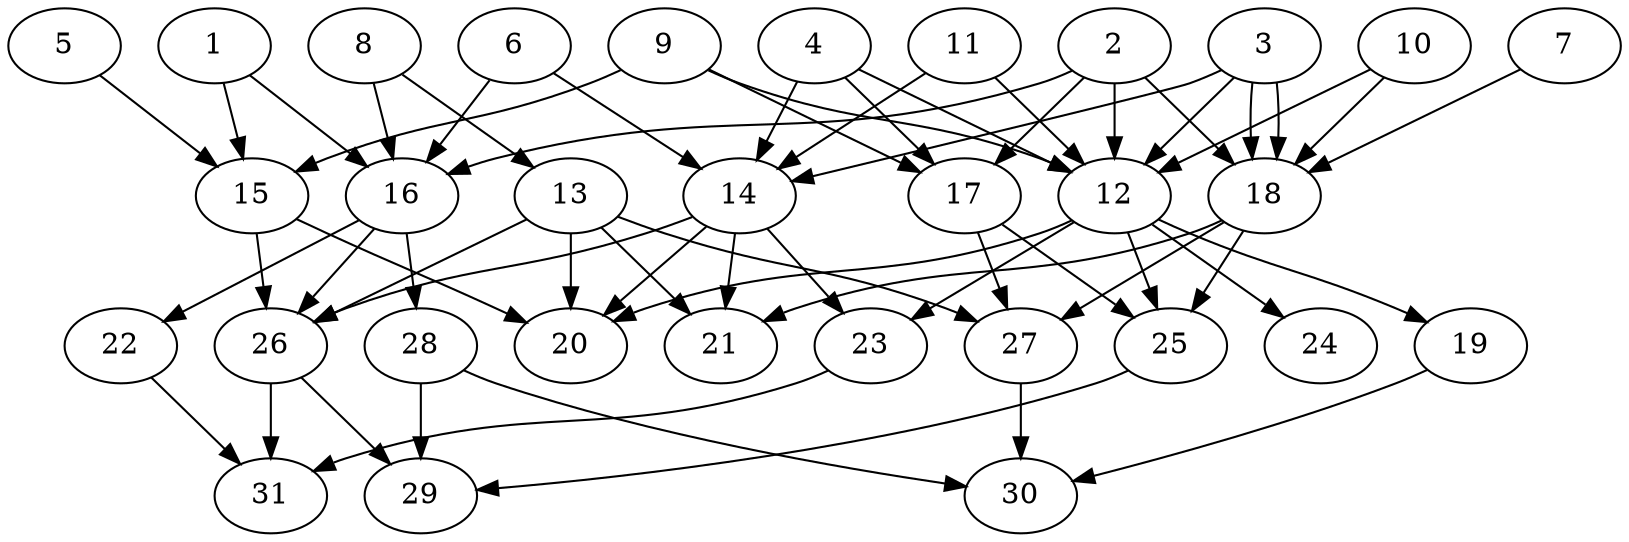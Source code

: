 // DAG (tier=2-normal, mode=data, n=31, ccr=0.423, fat=0.606, density=0.464, regular=0.583, jump=0.141, mindata=2097152, maxdata=16777216)
// DAG automatically generated by daggen at Sun Aug 24 16:33:34 2025
// /home/ermia/Project/Environments/daggen/bin/daggen --dot --ccr 0.423 --fat 0.606 --regular 0.583 --density 0.464 --jump 0.141 --mindata 2097152 --maxdata 16777216 -n 31 
digraph G {
  1 [size="77789563995817968", alpha="0.20", expect_size="38894781997908984"]
  1 -> 15 [size ="150593708490752"]
  1 -> 16 [size ="150593708490752"]
  2 [size="76300986602133389312", alpha="0.03", expect_size="38150493301066694656"]
  2 -> 12 [size ="143916334579712"]
  2 -> 16 [size ="143916334579712"]
  2 -> 17 [size ="143916334579712"]
  2 -> 18 [size ="143916334579712"]
  3 [size="15573956482717290", alpha="0.12", expect_size="7786978241358645"]
  3 -> 12 [size ="266932896923648"]
  3 -> 14 [size ="266932896923648"]
  3 -> 18 [size ="266932896923648"]
  3 -> 18 [size ="266932896923648"]
  4 [size="201658248663137344", alpha="0.16", expect_size="100829124331568672"]
  4 -> 12 [size ="135091560906752"]
  4 -> 14 [size ="135091560906752"]
  4 -> 17 [size ="135091560906752"]
  5 [size="68029026953296280", alpha="0.15", expect_size="34014513476648140"]
  5 -> 15 [size ="1693862120652800"]
  6 [size="344818949894552158208", alpha="0.16", expect_size="172409474947276079104"]
  6 -> 14 [size ="393384644575232"]
  6 -> 16 [size ="393384644575232"]
  7 [size="1273783265208402182144", alpha="0.11", expect_size="636891632604201091072"]
  7 -> 18 [size ="940055900192768"]
  8 [size="409857157410362228736", alpha="0.10", expect_size="204928578705181114368"]
  8 -> 13 [size ="441412881481728"]
  8 -> 16 [size ="441412881481728"]
  9 [size="112693144860504358912", alpha="0.07", expect_size="56346572430252179456"]
  9 -> 12 [size ="186647274586112"]
  9 -> 15 [size ="186647274586112"]
  9 -> 17 [size ="186647274586112"]
  10 [size="3775987150526173151232", alpha="0.03", expect_size="1887993575263086575616"]
  10 -> 12 [size ="1939889499144192"]
  10 -> 18 [size ="1939889499144192"]
  11 [size="44093559276834072", alpha="0.17", expect_size="22046779638417036"]
  11 -> 12 [size ="1284429062340608"]
  11 -> 14 [size ="1284429062340608"]
  12 [size="3949922571104678838272", alpha="0.16", expect_size="1974961285552339419136"]
  12 -> 19 [size ="1999013414961152"]
  12 -> 20 [size ="1999013414961152"]
  12 -> 23 [size ="1999013414961152"]
  12 -> 24 [size ="1999013414961152"]
  12 -> 25 [size ="1999013414961152"]
  13 [size="3520509674502104285184", alpha="0.05", expect_size="1760254837251052142592"]
  13 -> 20 [size ="1851371959615488"]
  13 -> 21 [size ="1851371959615488"]
  13 -> 26 [size ="1851371959615488"]
  13 -> 27 [size ="1851371959615488"]
  14 [size="3073228923304440832", alpha="0.08", expect_size="1536614461652220416"]
  14 -> 20 [size ="1488326964019200"]
  14 -> 21 [size ="1488326964019200"]
  14 -> 23 [size ="1488326964019200"]
  14 -> 26 [size ="1488326964019200"]
  15 [size="999036054785840640", alpha="0.18", expect_size="499518027392920320"]
  15 -> 20 [size ="783112158052352"]
  15 -> 26 [size ="783112158052352"]
  16 [size="625215987648733568", alpha="0.13", expect_size="312607993824366784"]
  16 -> 22 [size ="641519006515200"]
  16 -> 26 [size ="641519006515200"]
  16 -> 28 [size ="641519006515200"]
  17 [size="39009542255539126272", alpha="0.00", expect_size="19504771127769563136"]
  17 -> 25 [size ="92017526833152"]
  17 -> 27 [size ="92017526833152"]
  18 [size="47071014560207936", alpha="0.09", expect_size="23535507280103968"]
  18 -> 21 [size ="1329451098963968"]
  18 -> 25 [size ="1329451098963968"]
  18 -> 27 [size ="1329451098963968"]
  19 [size="4238390162606927118336", alpha="0.18", expect_size="2119195081303463559168"]
  19 -> 30 [size ="2095192555388928"]
  20 [size="724390773755773568", alpha="0.03", expect_size="362195386877886784"]
  21 [size="10475869815095324", alpha="0.04", expect_size="5237934907547662"]
  22 [size="3001617949245122281472", alpha="0.07", expect_size="1500808974622561140736"]
  22 -> 31 [size ="1664665310461952"]
  23 [size="2456543052795969024", alpha="0.05", expect_size="1228271526397984512"]
  23 -> 31 [size ="1404401633722368"]
  24 [size="2260254622696240840704", alpha="0.17", expect_size="1130127311348120420352"]
  25 [size="52247977668242248", alpha="0.06", expect_size="26123988834121124"]
  25 -> 29 [size ="924667879620608"]
  26 [size="3912505434870622", alpha="0.06", expect_size="1956252717435311"]
  26 -> 29 [size ="428247036723200"]
  26 -> 31 [size ="428247036723200"]
  27 [size="1303456186522166016", alpha="0.04", expect_size="651728093261083008"]
  27 -> 30 [size ="2056134525452288"]
  28 [size="20714582781336748032", alpha="0.09", expect_size="10357291390668374016"]
  28 -> 29 [size ="60340297531392"]
  28 -> 30 [size ="60340297531392"]
  29 [size="39577633525331918848", alpha="0.19", expect_size="19788816762665959424"]
  30 [size="114697693740301968", alpha="0.18", expect_size="57348846870150984"]
  31 [size="2658501292650742272", alpha="0.10", expect_size="1329250646325371136"]
}